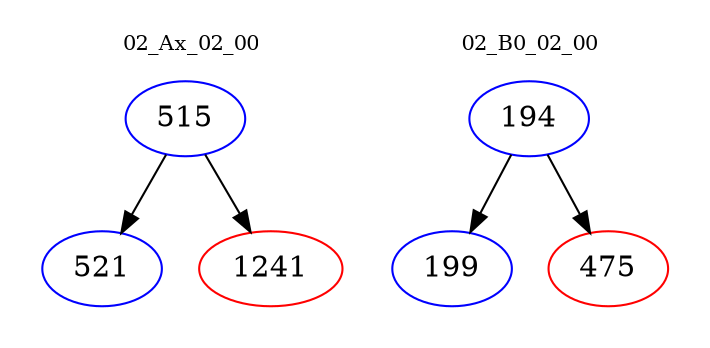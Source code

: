 digraph{
subgraph cluster_0 {
color = white
label = "02_Ax_02_00";
fontsize=10;
T0_515 [label="515", color="blue"]
T0_515 -> T0_521 [color="black"]
T0_521 [label="521", color="blue"]
T0_515 -> T0_1241 [color="black"]
T0_1241 [label="1241", color="red"]
}
subgraph cluster_1 {
color = white
label = "02_B0_02_00";
fontsize=10;
T1_194 [label="194", color="blue"]
T1_194 -> T1_199 [color="black"]
T1_199 [label="199", color="blue"]
T1_194 -> T1_475 [color="black"]
T1_475 [label="475", color="red"]
}
}
